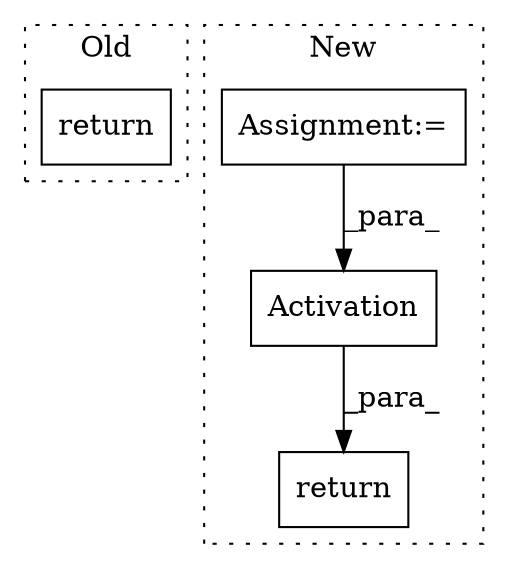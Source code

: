 digraph G {
subgraph cluster0 {
1 [label="return" a="41" s="2752" l="7" shape="box"];
label = "Old";
style="dotted";
}
subgraph cluster1 {
2 [label="Activation" a="32" s="2633,2657" l="11,1" shape="box"];
3 [label="Assignment:=" a="7" s="2325" l="1" shape="box"];
4 [label="return" a="41" s="2826" l="7" shape="box"];
label = "New";
style="dotted";
}
2 -> 4 [label="_para_"];
3 -> 2 [label="_para_"];
}